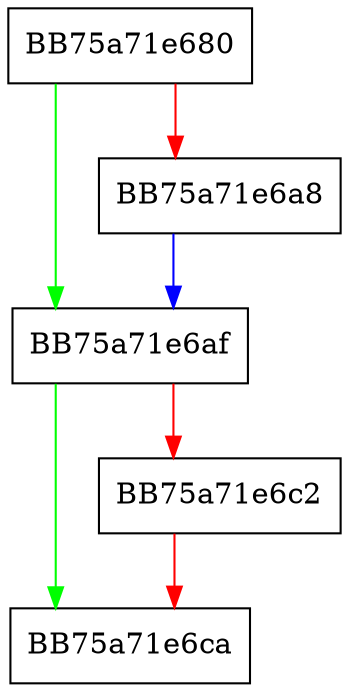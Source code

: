 digraph LoadVmProcessProtectionDataDbVar {
  node [shape="box"];
  graph [splines=ortho];
  BB75a71e680 -> BB75a71e6af [color="green"];
  BB75a71e680 -> BB75a71e6a8 [color="red"];
  BB75a71e6a8 -> BB75a71e6af [color="blue"];
  BB75a71e6af -> BB75a71e6ca [color="green"];
  BB75a71e6af -> BB75a71e6c2 [color="red"];
  BB75a71e6c2 -> BB75a71e6ca [color="red"];
}